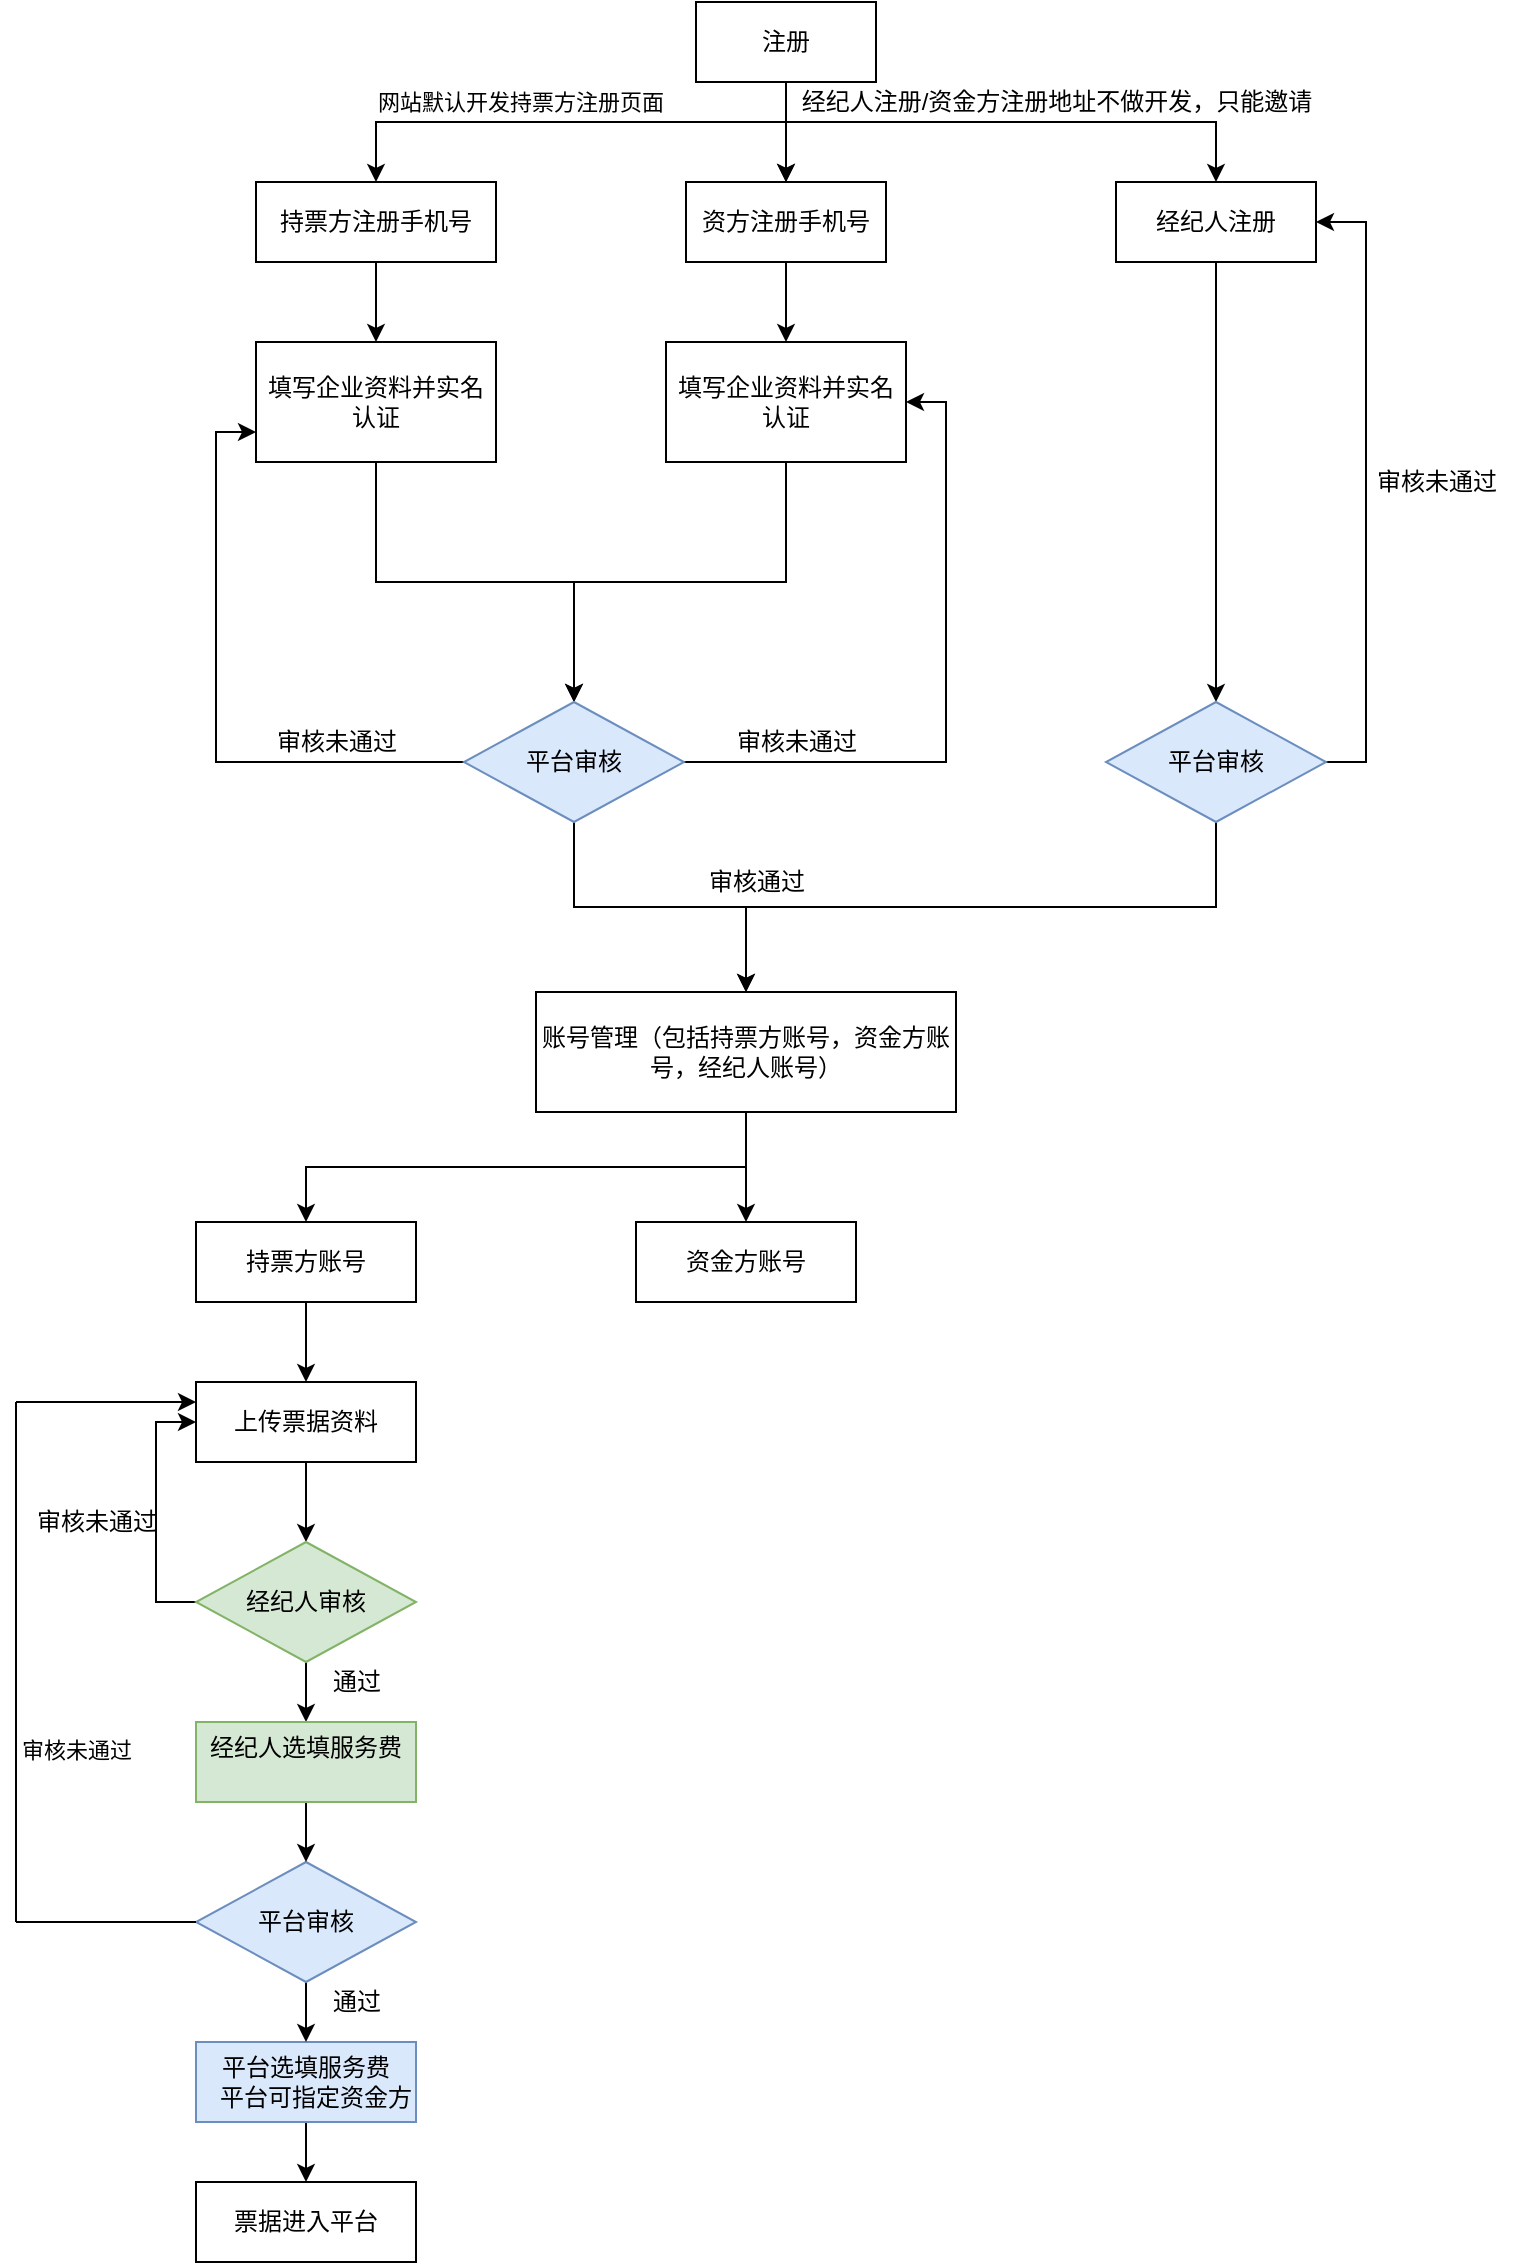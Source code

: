 <mxfile version="14.5.0" type="github">
  <diagram id="9x2aGzBmHjnYjteMlRQv" name="Page-1">
    <mxGraphModel dx="1422" dy="794" grid="1" gridSize="10" guides="1" tooltips="1" connect="1" arrows="1" fold="1" page="1" pageScale="1" pageWidth="827" pageHeight="1169" math="0" shadow="0">
      <root>
        <mxCell id="0" />
        <mxCell id="1" parent="0" />
        <mxCell id="XLqgSo40GXuVMP59MUg4-7" style="edgeStyle=orthogonalEdgeStyle;rounded=0;orthogonalLoop=1;jettySize=auto;html=1;exitX=0.5;exitY=1;exitDx=0;exitDy=0;entryX=0.5;entryY=0;entryDx=0;entryDy=0;" edge="1" parent="1" source="XLqgSo40GXuVMP59MUg4-1" target="XLqgSo40GXuVMP59MUg4-2">
          <mxGeometry relative="1" as="geometry">
            <Array as="points">
              <mxPoint x="465" y="90" />
              <mxPoint x="260" y="90" />
            </Array>
          </mxGeometry>
        </mxCell>
        <mxCell id="XLqgSo40GXuVMP59MUg4-33" value="网站默认开发持票方注册页面" style="edgeLabel;html=1;align=center;verticalAlign=middle;resizable=0;points=[];" vertex="1" connectable="0" parent="XLqgSo40GXuVMP59MUg4-7">
          <mxGeometry x="0.2" y="-1" relative="1" as="geometry">
            <mxPoint y="-9" as="offset" />
          </mxGeometry>
        </mxCell>
        <mxCell id="XLqgSo40GXuVMP59MUg4-8" style="edgeStyle=orthogonalEdgeStyle;rounded=0;orthogonalLoop=1;jettySize=auto;html=1;exitX=0.5;exitY=1;exitDx=0;exitDy=0;entryX=0.5;entryY=0;entryDx=0;entryDy=0;" edge="1" parent="1" source="XLqgSo40GXuVMP59MUg4-1" target="XLqgSo40GXuVMP59MUg4-3">
          <mxGeometry relative="1" as="geometry" />
        </mxCell>
        <mxCell id="XLqgSo40GXuVMP59MUg4-9" value="" style="edgeStyle=orthogonalEdgeStyle;rounded=0;orthogonalLoop=1;jettySize=auto;html=1;" edge="1" parent="1" source="XLqgSo40GXuVMP59MUg4-1" target="XLqgSo40GXuVMP59MUg4-3">
          <mxGeometry relative="1" as="geometry" />
        </mxCell>
        <mxCell id="XLqgSo40GXuVMP59MUg4-11" style="edgeStyle=orthogonalEdgeStyle;rounded=0;orthogonalLoop=1;jettySize=auto;html=1;exitX=0.5;exitY=1;exitDx=0;exitDy=0;entryX=0.5;entryY=0;entryDx=0;entryDy=0;" edge="1" parent="1" source="XLqgSo40GXuVMP59MUg4-1" target="XLqgSo40GXuVMP59MUg4-4">
          <mxGeometry relative="1" as="geometry">
            <Array as="points">
              <mxPoint x="465" y="90" />
              <mxPoint x="680" y="90" />
            </Array>
          </mxGeometry>
        </mxCell>
        <mxCell id="XLqgSo40GXuVMP59MUg4-1" value="注册" style="rounded=0;whiteSpace=wrap;html=1;" vertex="1" parent="1">
          <mxGeometry x="420" y="30" width="90" height="40" as="geometry" />
        </mxCell>
        <mxCell id="XLqgSo40GXuVMP59MUg4-28" style="edgeStyle=orthogonalEdgeStyle;rounded=0;orthogonalLoop=1;jettySize=auto;html=1;exitX=0.5;exitY=1;exitDx=0;exitDy=0;entryX=0.5;entryY=0;entryDx=0;entryDy=0;" edge="1" parent="1" source="XLqgSo40GXuVMP59MUg4-2" target="XLqgSo40GXuVMP59MUg4-5">
          <mxGeometry relative="1" as="geometry" />
        </mxCell>
        <mxCell id="XLqgSo40GXuVMP59MUg4-2" value="持票方注册手机号" style="rounded=0;whiteSpace=wrap;html=1;" vertex="1" parent="1">
          <mxGeometry x="200" y="120" width="120" height="40" as="geometry" />
        </mxCell>
        <mxCell id="XLqgSo40GXuVMP59MUg4-30" style="edgeStyle=orthogonalEdgeStyle;rounded=0;orthogonalLoop=1;jettySize=auto;html=1;exitX=0.5;exitY=1;exitDx=0;exitDy=0;entryX=0.5;entryY=0;entryDx=0;entryDy=0;" edge="1" parent="1" source="XLqgSo40GXuVMP59MUg4-3" target="XLqgSo40GXuVMP59MUg4-6">
          <mxGeometry relative="1" as="geometry" />
        </mxCell>
        <mxCell id="XLqgSo40GXuVMP59MUg4-3" value="资方注册手机号" style="rounded=0;whiteSpace=wrap;html=1;" vertex="1" parent="1">
          <mxGeometry x="415" y="120" width="100" height="40" as="geometry" />
        </mxCell>
        <mxCell id="XLqgSo40GXuVMP59MUg4-37" style="edgeStyle=orthogonalEdgeStyle;rounded=0;orthogonalLoop=1;jettySize=auto;html=1;exitX=0.5;exitY=1;exitDx=0;exitDy=0;entryX=0.5;entryY=0;entryDx=0;entryDy=0;" edge="1" parent="1" source="XLqgSo40GXuVMP59MUg4-4" target="XLqgSo40GXuVMP59MUg4-36">
          <mxGeometry relative="1" as="geometry">
            <mxPoint x="680" y="370" as="targetPoint" />
          </mxGeometry>
        </mxCell>
        <mxCell id="XLqgSo40GXuVMP59MUg4-4" value="经纪人注册" style="rounded=0;whiteSpace=wrap;html=1;" vertex="1" parent="1">
          <mxGeometry x="630" y="120" width="100" height="40" as="geometry" />
        </mxCell>
        <mxCell id="XLqgSo40GXuVMP59MUg4-19" style="edgeStyle=orthogonalEdgeStyle;rounded=0;orthogonalLoop=1;jettySize=auto;html=1;entryX=0.5;entryY=0;entryDx=0;entryDy=0;" edge="1" parent="1" source="XLqgSo40GXuVMP59MUg4-5" target="XLqgSo40GXuVMP59MUg4-18">
          <mxGeometry relative="1" as="geometry" />
        </mxCell>
        <mxCell id="XLqgSo40GXuVMP59MUg4-5" value="填写企业资料并实名认证" style="rounded=0;whiteSpace=wrap;html=1;" vertex="1" parent="1">
          <mxGeometry x="200" y="200" width="120" height="60" as="geometry" />
        </mxCell>
        <mxCell id="XLqgSo40GXuVMP59MUg4-21" style="edgeStyle=orthogonalEdgeStyle;rounded=0;orthogonalLoop=1;jettySize=auto;html=1;exitX=0.5;exitY=1;exitDx=0;exitDy=0;entryX=0.5;entryY=0;entryDx=0;entryDy=0;" edge="1" parent="1" source="XLqgSo40GXuVMP59MUg4-6" target="XLqgSo40GXuVMP59MUg4-18">
          <mxGeometry relative="1" as="geometry" />
        </mxCell>
        <mxCell id="XLqgSo40GXuVMP59MUg4-6" value="填写企业资料并实名认证" style="rounded=0;whiteSpace=wrap;html=1;" vertex="1" parent="1">
          <mxGeometry x="405" y="200" width="120" height="60" as="geometry" />
        </mxCell>
        <mxCell id="XLqgSo40GXuVMP59MUg4-24" style="edgeStyle=orthogonalEdgeStyle;rounded=0;orthogonalLoop=1;jettySize=auto;html=1;exitX=0;exitY=0.5;exitDx=0;exitDy=0;entryX=0;entryY=0.75;entryDx=0;entryDy=0;" edge="1" parent="1" source="XLqgSo40GXuVMP59MUg4-18" target="XLqgSo40GXuVMP59MUg4-5">
          <mxGeometry relative="1" as="geometry" />
        </mxCell>
        <mxCell id="XLqgSo40GXuVMP59MUg4-25" style="edgeStyle=orthogonalEdgeStyle;rounded=0;orthogonalLoop=1;jettySize=auto;html=1;exitX=1;exitY=0.5;exitDx=0;exitDy=0;entryX=1;entryY=0.5;entryDx=0;entryDy=0;" edge="1" parent="1" source="XLqgSo40GXuVMP59MUg4-18" target="XLqgSo40GXuVMP59MUg4-6">
          <mxGeometry relative="1" as="geometry" />
        </mxCell>
        <mxCell id="XLqgSo40GXuVMP59MUg4-46" style="edgeStyle=orthogonalEdgeStyle;rounded=0;orthogonalLoop=1;jettySize=auto;html=1;exitX=0.5;exitY=1;exitDx=0;exitDy=0;entryX=0.5;entryY=0;entryDx=0;entryDy=0;" edge="1" parent="1" source="XLqgSo40GXuVMP59MUg4-18" target="XLqgSo40GXuVMP59MUg4-35">
          <mxGeometry relative="1" as="geometry" />
        </mxCell>
        <mxCell id="XLqgSo40GXuVMP59MUg4-18" value="平台审核" style="rhombus;whiteSpace=wrap;html=1;fillColor=#dae8fc;strokeColor=#6c8ebf;" vertex="1" parent="1">
          <mxGeometry x="304" y="380" width="110" height="60" as="geometry" />
        </mxCell>
        <mxCell id="XLqgSo40GXuVMP59MUg4-26" value="审核未通过" style="text;html=1;align=center;verticalAlign=middle;resizable=0;points=[];autosize=1;" vertex="1" parent="1">
          <mxGeometry x="200" y="390" width="80" height="20" as="geometry" />
        </mxCell>
        <mxCell id="XLqgSo40GXuVMP59MUg4-27" value="审核未通过" style="text;html=1;align=center;verticalAlign=middle;resizable=0;points=[];autosize=1;" vertex="1" parent="1">
          <mxGeometry x="430" y="390" width="80" height="20" as="geometry" />
        </mxCell>
        <mxCell id="XLqgSo40GXuVMP59MUg4-32" value="审核通过" style="text;html=1;align=center;verticalAlign=middle;resizable=0;points=[];autosize=1;" vertex="1" parent="1">
          <mxGeometry x="420" y="460" width="60" height="20" as="geometry" />
        </mxCell>
        <mxCell id="XLqgSo40GXuVMP59MUg4-34" value="经纪人注册/资金方注册地址不做开发，只能邀请" style="text;html=1;align=center;verticalAlign=middle;resizable=0;points=[];autosize=1;" vertex="1" parent="1">
          <mxGeometry x="465" y="70" width="270" height="20" as="geometry" />
        </mxCell>
        <mxCell id="XLqgSo40GXuVMP59MUg4-54" style="edgeStyle=orthogonalEdgeStyle;rounded=0;orthogonalLoop=1;jettySize=auto;html=1;exitX=0.5;exitY=1;exitDx=0;exitDy=0;entryX=0.5;entryY=0;entryDx=0;entryDy=0;" edge="1" parent="1" source="XLqgSo40GXuVMP59MUg4-35" target="XLqgSo40GXuVMP59MUg4-47">
          <mxGeometry relative="1" as="geometry" />
        </mxCell>
        <mxCell id="XLqgSo40GXuVMP59MUg4-55" style="edgeStyle=orthogonalEdgeStyle;rounded=0;orthogonalLoop=1;jettySize=auto;html=1;exitX=0.5;exitY=1;exitDx=0;exitDy=0;entryX=0.5;entryY=0;entryDx=0;entryDy=0;" edge="1" parent="1" source="XLqgSo40GXuVMP59MUg4-35" target="XLqgSo40GXuVMP59MUg4-51">
          <mxGeometry relative="1" as="geometry" />
        </mxCell>
        <mxCell id="XLqgSo40GXuVMP59MUg4-35" value="账号管理（包括持票方账号，资金方账号，经纪人账号）" style="rounded=0;whiteSpace=wrap;html=1;" vertex="1" parent="1">
          <mxGeometry x="340" y="525" width="210" height="60" as="geometry" />
        </mxCell>
        <mxCell id="XLqgSo40GXuVMP59MUg4-38" style="edgeStyle=orthogonalEdgeStyle;rounded=0;orthogonalLoop=1;jettySize=auto;html=1;exitX=1;exitY=0.5;exitDx=0;exitDy=0;entryX=1;entryY=0.5;entryDx=0;entryDy=0;" edge="1" parent="1" source="XLqgSo40GXuVMP59MUg4-36" target="XLqgSo40GXuVMP59MUg4-4">
          <mxGeometry relative="1" as="geometry" />
        </mxCell>
        <mxCell id="XLqgSo40GXuVMP59MUg4-44" style="edgeStyle=orthogonalEdgeStyle;rounded=0;orthogonalLoop=1;jettySize=auto;html=1;exitX=0.5;exitY=1;exitDx=0;exitDy=0;entryX=0.5;entryY=0;entryDx=0;entryDy=0;" edge="1" parent="1" source="XLqgSo40GXuVMP59MUg4-36" target="XLqgSo40GXuVMP59MUg4-35">
          <mxGeometry relative="1" as="geometry" />
        </mxCell>
        <mxCell id="XLqgSo40GXuVMP59MUg4-36" value="平台审核" style="rhombus;whiteSpace=wrap;html=1;fillColor=#dae8fc;strokeColor=#6c8ebf;" vertex="1" parent="1">
          <mxGeometry x="625" y="380" width="110" height="60" as="geometry" />
        </mxCell>
        <mxCell id="XLqgSo40GXuVMP59MUg4-39" value="审核未通过" style="text;html=1;align=center;verticalAlign=middle;resizable=0;points=[];autosize=1;" vertex="1" parent="1">
          <mxGeometry x="750" y="260" width="80" height="20" as="geometry" />
        </mxCell>
        <mxCell id="XLqgSo40GXuVMP59MUg4-56" style="edgeStyle=orthogonalEdgeStyle;rounded=0;orthogonalLoop=1;jettySize=auto;html=1;exitX=0.5;exitY=1;exitDx=0;exitDy=0;entryX=0.5;entryY=0;entryDx=0;entryDy=0;" edge="1" parent="1" source="XLqgSo40GXuVMP59MUg4-47" target="XLqgSo40GXuVMP59MUg4-53">
          <mxGeometry relative="1" as="geometry" />
        </mxCell>
        <mxCell id="XLqgSo40GXuVMP59MUg4-47" value="持票方账号" style="rounded=0;whiteSpace=wrap;html=1;" vertex="1" parent="1">
          <mxGeometry x="170" y="640" width="110" height="40" as="geometry" />
        </mxCell>
        <mxCell id="XLqgSo40GXuVMP59MUg4-51" value="资金方账号" style="rounded=0;whiteSpace=wrap;html=1;" vertex="1" parent="1">
          <mxGeometry x="390" y="640" width="110" height="40" as="geometry" />
        </mxCell>
        <mxCell id="XLqgSo40GXuVMP59MUg4-58" style="edgeStyle=orthogonalEdgeStyle;rounded=0;orthogonalLoop=1;jettySize=auto;html=1;exitX=0.5;exitY=1;exitDx=0;exitDy=0;entryX=0.5;entryY=0;entryDx=0;entryDy=0;" edge="1" parent="1" source="XLqgSo40GXuVMP59MUg4-53" target="XLqgSo40GXuVMP59MUg4-57">
          <mxGeometry relative="1" as="geometry" />
        </mxCell>
        <mxCell id="XLqgSo40GXuVMP59MUg4-53" value="上传票据资料" style="rounded=0;whiteSpace=wrap;html=1;" vertex="1" parent="1">
          <mxGeometry x="170" y="720" width="110" height="40" as="geometry" />
        </mxCell>
        <mxCell id="XLqgSo40GXuVMP59MUg4-59" style="edgeStyle=orthogonalEdgeStyle;rounded=0;orthogonalLoop=1;jettySize=auto;html=1;exitX=0;exitY=0.5;exitDx=0;exitDy=0;entryX=0;entryY=0.5;entryDx=0;entryDy=0;" edge="1" parent="1" source="XLqgSo40GXuVMP59MUg4-57" target="XLqgSo40GXuVMP59MUg4-53">
          <mxGeometry relative="1" as="geometry" />
        </mxCell>
        <mxCell id="XLqgSo40GXuVMP59MUg4-68" style="edgeStyle=orthogonalEdgeStyle;rounded=0;orthogonalLoop=1;jettySize=auto;html=1;exitX=0.5;exitY=1;exitDx=0;exitDy=0;" edge="1" parent="1" source="XLqgSo40GXuVMP59MUg4-57">
          <mxGeometry relative="1" as="geometry">
            <mxPoint x="225" y="890" as="targetPoint" />
          </mxGeometry>
        </mxCell>
        <mxCell id="XLqgSo40GXuVMP59MUg4-57" value="经纪人审核" style="rhombus;whiteSpace=wrap;html=1;fillColor=#d5e8d4;strokeColor=#82b366;" vertex="1" parent="1">
          <mxGeometry x="170" y="800" width="110" height="60" as="geometry" />
        </mxCell>
        <mxCell id="XLqgSo40GXuVMP59MUg4-60" value="审核未通过" style="text;html=1;align=center;verticalAlign=middle;resizable=0;points=[];autosize=1;" vertex="1" parent="1">
          <mxGeometry x="80" y="780" width="80" height="20" as="geometry" />
        </mxCell>
        <mxCell id="XLqgSo40GXuVMP59MUg4-65" style="edgeStyle=orthogonalEdgeStyle;rounded=0;orthogonalLoop=1;jettySize=auto;html=1;exitX=0.5;exitY=1;exitDx=0;exitDy=0;entryX=0.5;entryY=0;entryDx=0;entryDy=0;" edge="1" parent="1" source="XLqgSo40GXuVMP59MUg4-61" target="XLqgSo40GXuVMP59MUg4-64">
          <mxGeometry relative="1" as="geometry" />
        </mxCell>
        <mxCell id="XLqgSo40GXuVMP59MUg4-61" value="平台选填服务费&lt;br&gt;&amp;nbsp; &amp;nbsp;平台可指定资金方" style="rounded=0;whiteSpace=wrap;html=1;fillColor=#dae8fc;strokeColor=#6c8ebf;" vertex="1" parent="1">
          <mxGeometry x="170" y="1050" width="110" height="40" as="geometry" />
        </mxCell>
        <mxCell id="XLqgSo40GXuVMP59MUg4-63" value="通过" style="text;html=1;align=center;verticalAlign=middle;resizable=0;points=[];autosize=1;" vertex="1" parent="1">
          <mxGeometry x="230" y="860" width="40" height="20" as="geometry" />
        </mxCell>
        <mxCell id="XLqgSo40GXuVMP59MUg4-64" value="票据进入平台" style="rounded=0;whiteSpace=wrap;html=1;" vertex="1" parent="1">
          <mxGeometry x="170" y="1120" width="110" height="40" as="geometry" />
        </mxCell>
        <mxCell id="XLqgSo40GXuVMP59MUg4-69" style="edgeStyle=orthogonalEdgeStyle;rounded=0;orthogonalLoop=1;jettySize=auto;html=1;exitX=0.5;exitY=1;exitDx=0;exitDy=0;entryX=0.5;entryY=0;entryDx=0;entryDy=0;" edge="1" parent="1" source="XLqgSo40GXuVMP59MUg4-66" target="XLqgSo40GXuVMP59MUg4-61">
          <mxGeometry relative="1" as="geometry" />
        </mxCell>
        <mxCell id="XLqgSo40GXuVMP59MUg4-66" value="平台审核" style="rhombus;whiteSpace=wrap;html=1;fillColor=#dae8fc;strokeColor=#6c8ebf;" vertex="1" parent="1">
          <mxGeometry x="170" y="960" width="110" height="60" as="geometry" />
        </mxCell>
        <mxCell id="XLqgSo40GXuVMP59MUg4-70" value="通过" style="text;html=1;align=center;verticalAlign=middle;resizable=0;points=[];autosize=1;" vertex="1" parent="1">
          <mxGeometry x="230" y="1020" width="40" height="20" as="geometry" />
        </mxCell>
        <mxCell id="XLqgSo40GXuVMP59MUg4-74" value="" style="endArrow=none;html=1;" edge="1" parent="1">
          <mxGeometry width="50" height="50" relative="1" as="geometry">
            <mxPoint x="80" y="990" as="sourcePoint" />
            <mxPoint x="170" y="990" as="targetPoint" />
          </mxGeometry>
        </mxCell>
        <mxCell id="XLqgSo40GXuVMP59MUg4-75" value="" style="endArrow=none;html=1;" edge="1" parent="1">
          <mxGeometry width="50" height="50" relative="1" as="geometry">
            <mxPoint x="80" y="990" as="sourcePoint" />
            <mxPoint x="80" y="730" as="targetPoint" />
          </mxGeometry>
        </mxCell>
        <mxCell id="XLqgSo40GXuVMP59MUg4-77" value="审核未通过" style="edgeLabel;html=1;align=center;verticalAlign=middle;resizable=0;points=[];" vertex="1" connectable="0" parent="XLqgSo40GXuVMP59MUg4-75">
          <mxGeometry x="-0.344" y="-2" relative="1" as="geometry">
            <mxPoint x="28" y="-1" as="offset" />
          </mxGeometry>
        </mxCell>
        <mxCell id="XLqgSo40GXuVMP59MUg4-76" value="" style="endArrow=classic;html=1;entryX=0;entryY=0.25;entryDx=0;entryDy=0;" edge="1" parent="1" target="XLqgSo40GXuVMP59MUg4-53">
          <mxGeometry width="50" height="50" relative="1" as="geometry">
            <mxPoint x="80" y="730" as="sourcePoint" />
            <mxPoint x="130" y="690" as="targetPoint" />
          </mxGeometry>
        </mxCell>
        <mxCell id="XLqgSo40GXuVMP59MUg4-80" style="edgeStyle=orthogonalEdgeStyle;rounded=0;orthogonalLoop=1;jettySize=auto;html=1;exitX=0.5;exitY=1;exitDx=0;exitDy=0;entryX=0.5;entryY=0;entryDx=0;entryDy=0;" edge="1" parent="1" source="XLqgSo40GXuVMP59MUg4-78" target="XLqgSo40GXuVMP59MUg4-66">
          <mxGeometry relative="1" as="geometry" />
        </mxCell>
        <mxCell id="XLqgSo40GXuVMP59MUg4-78" value="经纪人选填服务费&lt;br&gt;&amp;nbsp; &amp;nbsp;" style="rounded=0;whiteSpace=wrap;html=1;fillColor=#d5e8d4;strokeColor=#82b366;" vertex="1" parent="1">
          <mxGeometry x="170" y="890" width="110" height="40" as="geometry" />
        </mxCell>
      </root>
    </mxGraphModel>
  </diagram>
</mxfile>
